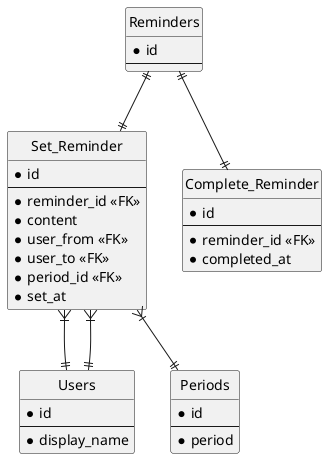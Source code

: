 @startuml database-design-1

' hide the spot
hide circle
' avoid problems with angled crows feet
' skinparam linetype ortho

entity Set_Reminder {
  *id
  --
  *reminder_id <<FK>>
  *content
  *user_from <<FK>>
  *user_to <<FK>>
  *period_id <<FK>>
  *set_at
}

entity Complete_Reminder {
  *id
  --
  *reminder_id <<FK>>
  *completed_at
}

entity Reminders {
  *id
  --
}

entity Users {
  *id
  --
  *display_name
}

entity Periods {
  *id
  --
  *period
}

Reminders ||--|| Set_Reminder
Reminders ||--|| Complete_Reminder
Set_Reminder }|--|| Users
Set_Reminder }|--|| Users
Set_Reminder }|--|| Periods

@enduml

